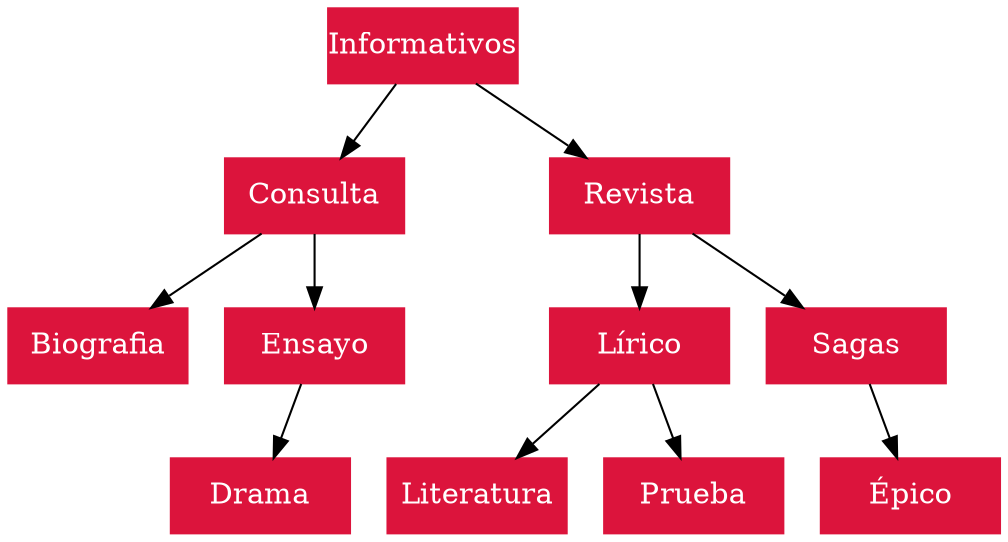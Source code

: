 digraph G{
rankdir=TB;
node [margin=0 shape=box width=1.2 color=crimson fontcolor=white style=filled ];
Informativos->Consulta
Consulta->Biografia
Consulta->Ensayo
Ensayo->Drama
Informativos->Revista
Revista->Lírico
Lírico->Literatura
Lírico->Prueba
Revista->Sagas
Sagas->Épico

}